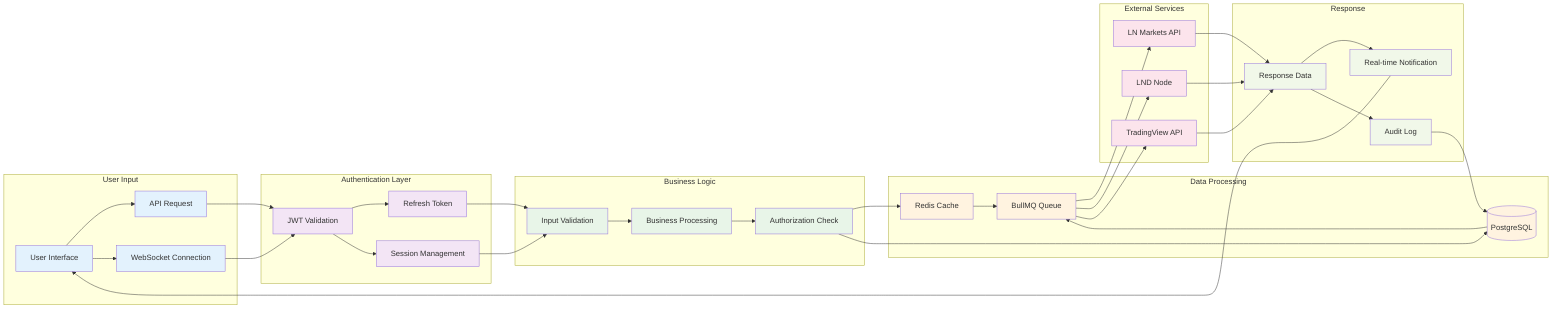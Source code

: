 graph LR
    subgraph "User Input"
        User[User Interface]
        API[API Request]
        WebSocket[WebSocket Connection]
    end
    
    subgraph "Authentication Layer"
        JWT[JWT Validation]
        Refresh[Refresh Token]
        Session[Session Management]
    end
    
    subgraph "Business Logic"
        Validation[Input Validation]
        Processing[Business Processing]
        Authorization[Authorization Check]
    end
    
    subgraph "Data Processing"
        Cache[Redis Cache]
        Database[(PostgreSQL)]
        Queue[BullMQ Queue]
    end
    
    subgraph "External Services"
        LNMarkets[LN Markets API]
        LND[LND Node]
        TradingView[TradingView API]
    end
    
    subgraph "Response"
        Data[Response Data]
        Notification[Real-time Notification]
        Log[Audit Log]
    end
    
    %% User input flow
    User --> API
    User --> WebSocket
    API --> JWT
    WebSocket --> JWT
    
    %% Authentication flow
    JWT --> Refresh
    JWT --> Session
    Refresh --> Validation
    Session --> Validation
    
    %% Business logic flow
    Validation --> Processing
    Processing --> Authorization
    Authorization --> Cache
    Authorization --> Database
    
    %% Data processing flow
    Cache --> Queue
    Database --> Queue
    Queue --> LNMarkets
    Queue --> LND
    Queue --> TradingView
    
    %% External service responses
    LNMarkets --> Data
    LND --> Data
    TradingView --> Data
    
    %% Response flow
    Data --> Notification
    Data --> Log
    Notification --> User
    Log --> Database
    
    %% Styling
    classDef input fill:#e3f2fd
    classDef auth fill:#f3e5f5
    classDef business fill:#e8f5e8
    classDef data fill:#fff3e0
    classDef external fill:#fce4ec
    classDef response fill:#f1f8e9
    
    class User,API,WebSocket input
    class JWT,Refresh,Session auth
    class Validation,Processing,Authorization business
    class Cache,Database,Queue data
    class LNMarkets,LND,TradingView external
    class Data,Notification,Log response